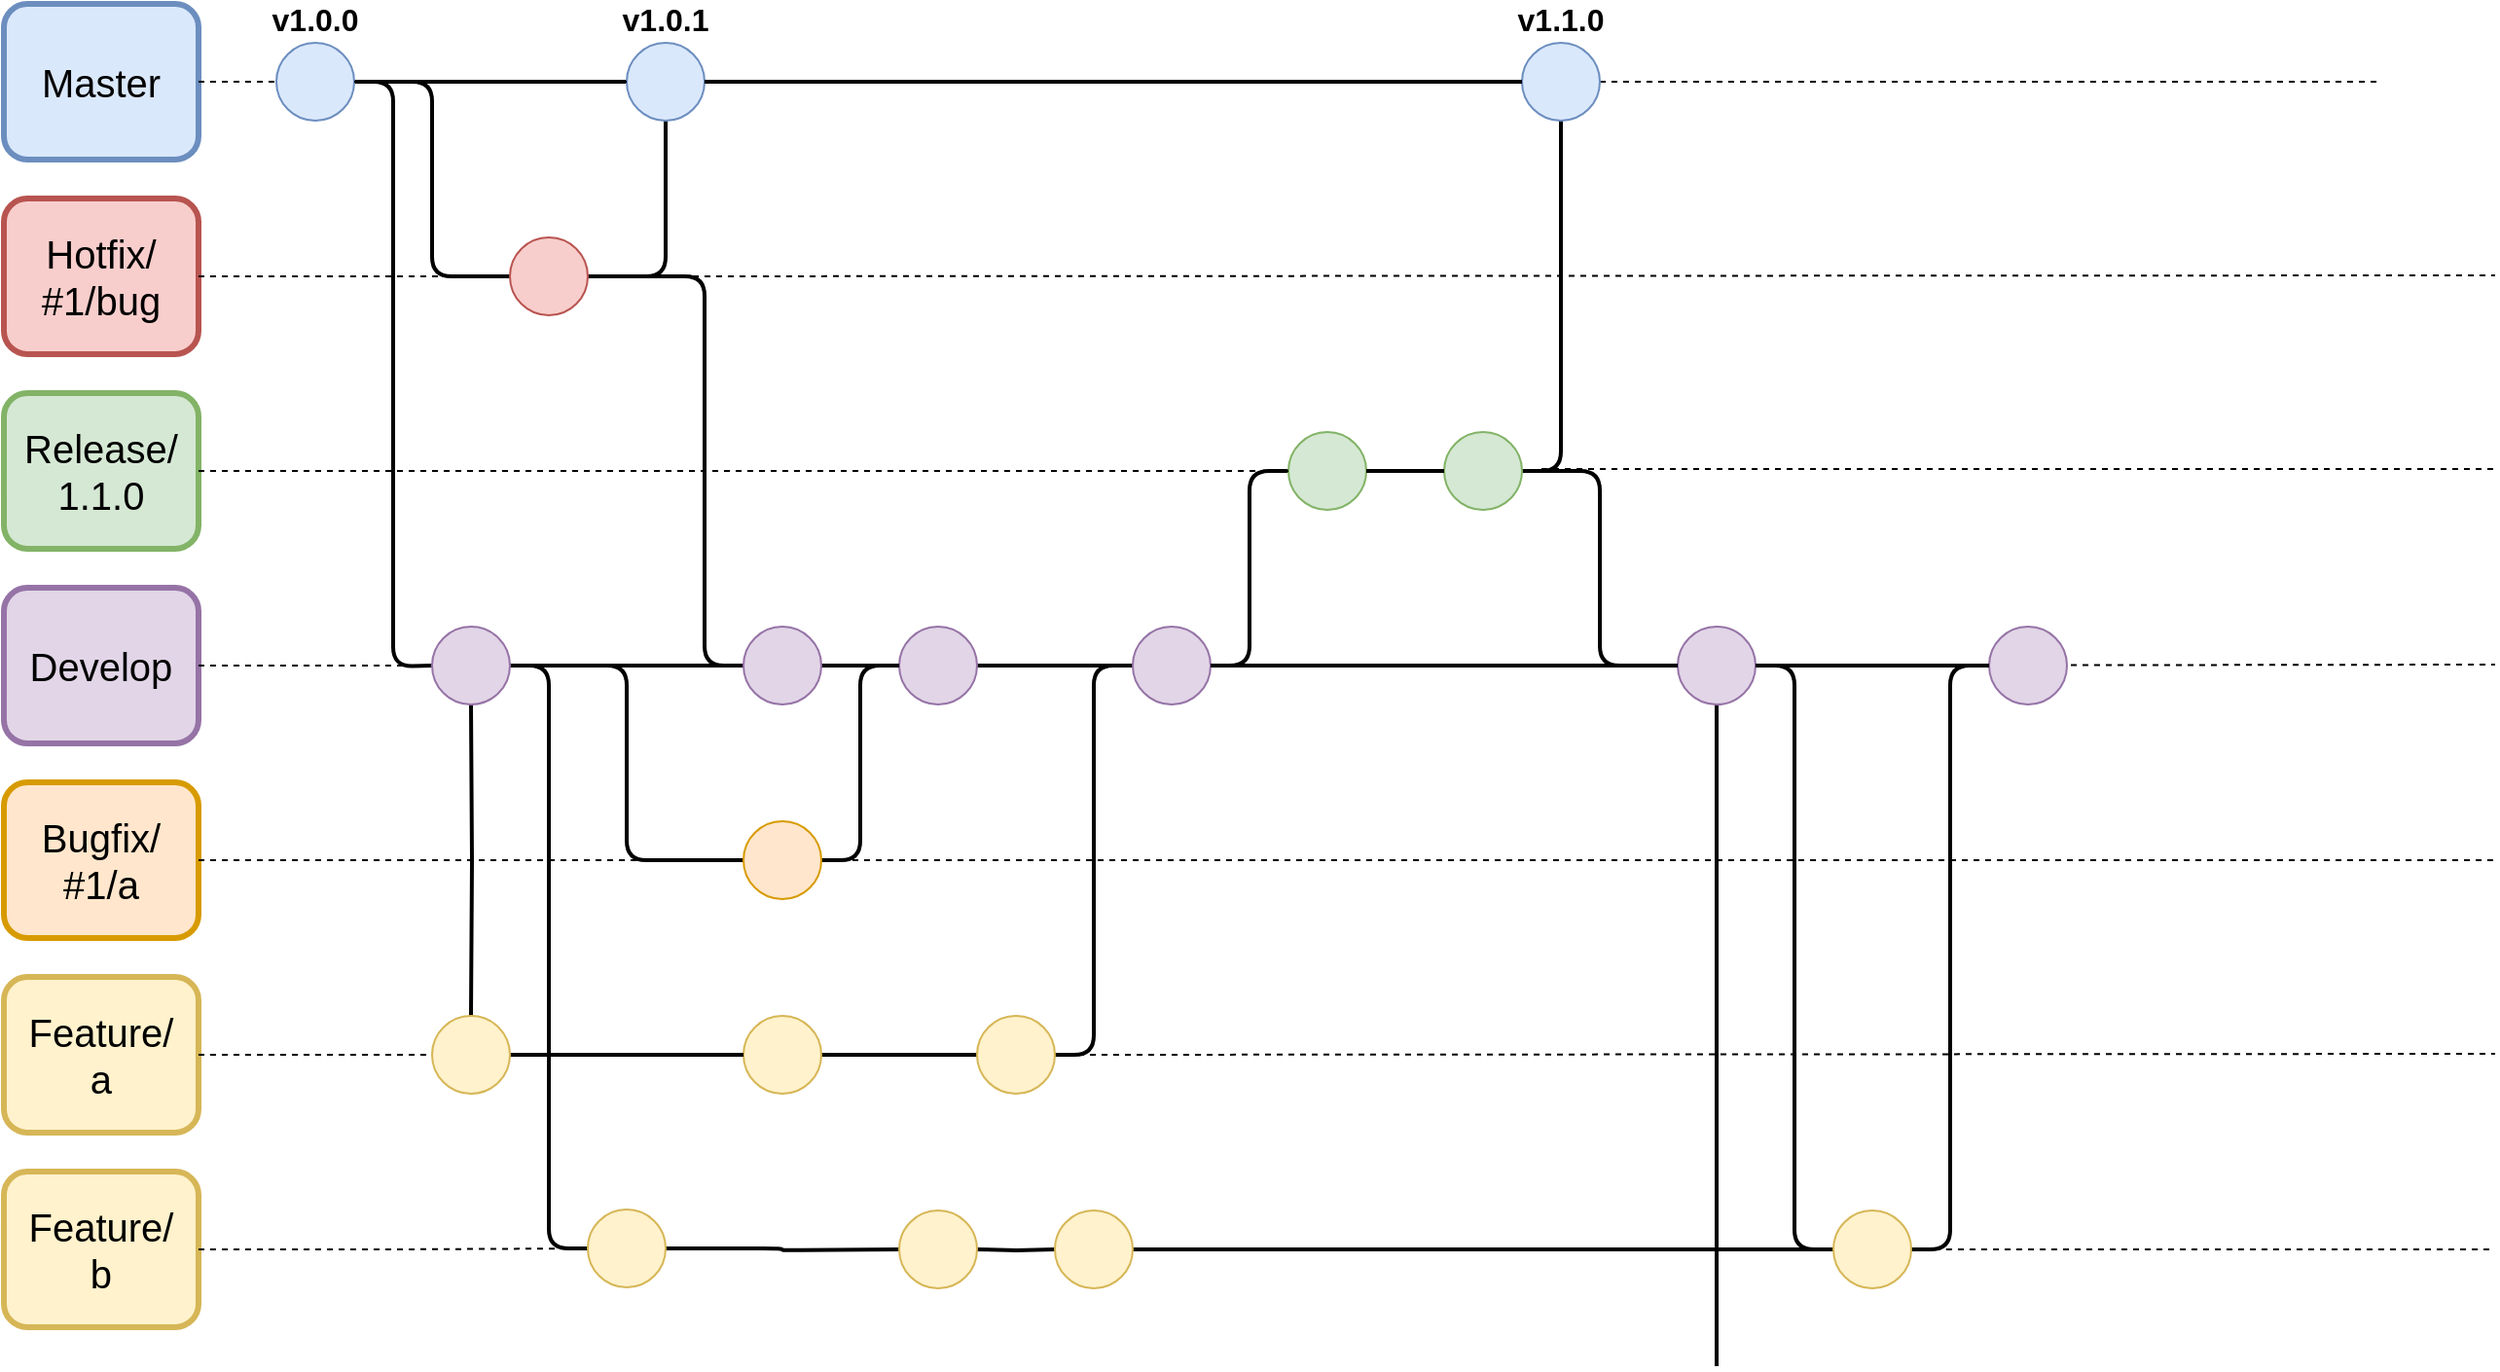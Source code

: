 <mxfile version="12.0.2" type="device" pages="1"><diagram id="HregMgigBcVlJfwvAvkk" name="Page-1"><mxGraphModel dx="1408" dy="904" grid="1" gridSize="10" guides="1" tooltips="1" connect="1" arrows="1" fold="1" page="1" pageScale="1" pageWidth="827" pageHeight="1169" math="0" shadow="0"><root><mxCell id="0"/><mxCell id="1" parent="0"/><mxCell id="lCtk7lqE1nuBxNaPWR6z-43" style="edgeStyle=orthogonalEdgeStyle;rounded=0;orthogonalLoop=1;jettySize=auto;html=1;endArrow=none;endFill=0;fontSize=20;dashed=1;exitX=0.5;exitY=0;exitDx=0;exitDy=0;" parent="1" source="R8-lErIbO53VdaB257T--67" edge="1"><mxGeometry relative="1" as="geometry"><mxPoint x="1300" y="660" as="targetPoint"/><mxPoint x="600" y="660" as="sourcePoint"/><Array as="points"/></mxGeometry></mxCell><mxCell id="lCtk7lqE1nuBxNaPWR6z-42" style="edgeStyle=orthogonalEdgeStyle;rounded=0;orthogonalLoop=1;jettySize=auto;html=1;endArrow=none;endFill=0;fontSize=20;dashed=1;exitX=0.5;exitY=0;exitDx=0;exitDy=0;" parent="1" source="R8-lErIbO53VdaB257T--26" edge="1"><mxGeometry relative="1" as="geometry"><mxPoint x="1300" y="559.5" as="targetPoint"/><mxPoint x="600" y="560" as="sourcePoint"/><Array as="points"/></mxGeometry></mxCell><mxCell id="lCtk7lqE1nuBxNaPWR6z-40" style="edgeStyle=orthogonalEdgeStyle;rounded=0;orthogonalLoop=1;jettySize=auto;html=1;endArrow=none;endFill=0;fontSize=20;dashed=1;" parent="1" edge="1"><mxGeometry relative="1" as="geometry"><mxPoint x="1300" y="259" as="targetPoint"/><mxPoint x="810" y="259" as="sourcePoint"/><Array as="points"><mxPoint x="840" y="259"/></Array></mxGeometry></mxCell><mxCell id="lCtk7lqE1nuBxNaPWR6z-41" style="edgeStyle=orthogonalEdgeStyle;rounded=0;orthogonalLoop=1;jettySize=auto;html=1;exitX=0.5;exitY=0;exitDx=0;exitDy=0;endArrow=none;endFill=0;fontSize=20;dashed=1;" parent="1" source="R8-lErIbO53VdaB257T--11" edge="1"><mxGeometry relative="1" as="geometry"><mxPoint x="1300" y="359.5" as="targetPoint"/><mxPoint x="180" y="359.5" as="sourcePoint"/></mxGeometry></mxCell><mxCell id="lCtk7lqE1nuBxNaPWR6z-38" style="edgeStyle=orthogonalEdgeStyle;rounded=0;orthogonalLoop=1;jettySize=auto;html=1;exitX=1;exitY=0.5;exitDx=0;exitDy=0;endArrow=none;endFill=0;fontSize=20;dashed=1;" parent="1" source="R8-lErIbO53VdaB257T--5" edge="1"><mxGeometry relative="1" as="geometry"><mxPoint x="1240" y="60" as="targetPoint"/><Array as="points"/></mxGeometry></mxCell><mxCell id="lCtk7lqE1nuBxNaPWR6z-1" value="Master" style="shape=ext;rounded=1;html=1;whiteSpace=wrap;strokeWidth=3;fontSize=20;fillColor=#dae8fc;strokeColor=#6c8ebf;" parent="1" vertex="1"><mxGeometry x="20" y="20" width="100" height="80" as="geometry"/></mxCell><mxCell id="lCtk7lqE1nuBxNaPWR6z-2" value="&lt;font style=&quot;font-size: 20px&quot;&gt;Hotfix/&lt;br&gt;#1/bug&lt;/font&gt;" style="shape=ext;rounded=1;html=1;whiteSpace=wrap;strokeWidth=3;fillColor=#f8cecc;strokeColor=#b85450;" parent="1" vertex="1"><mxGeometry x="20" y="120" width="100" height="80" as="geometry"/></mxCell><mxCell id="lCtk7lqE1nuBxNaPWR6z-3" value="&lt;font style=&quot;font-size: 20px&quot;&gt;Release/&lt;br&gt;1.1.0&lt;/font&gt;" style="shape=ext;rounded=1;html=1;whiteSpace=wrap;strokeWidth=3;fillColor=#d5e8d4;strokeColor=#82b366;" parent="1" vertex="1"><mxGeometry x="20" y="220" width="100" height="80" as="geometry"/></mxCell><mxCell id="lCtk7lqE1nuBxNaPWR6z-4" value="&lt;font style=&quot;font-size: 20px&quot;&gt;Develop&lt;/font&gt;" style="shape=ext;rounded=1;html=1;whiteSpace=wrap;strokeWidth=3;fillColor=#e1d5e7;strokeColor=#9673a6;" parent="1" vertex="1"><mxGeometry x="20" y="320" width="100" height="80" as="geometry"/></mxCell><mxCell id="lCtk7lqE1nuBxNaPWR6z-5" value="&lt;font style=&quot;font-size: 20px&quot;&gt;Feature/&lt;br&gt;a&lt;br&gt;&lt;/font&gt;" style="shape=ext;rounded=1;html=1;whiteSpace=wrap;strokeWidth=3;fillColor=#fff2cc;strokeColor=#d6b656;" parent="1" vertex="1"><mxGeometry x="20" y="520" width="100" height="80" as="geometry"/></mxCell><mxCell id="lCtk7lqE1nuBxNaPWR6z-7" value="&lt;span style=&quot;font-size: 20px&quot;&gt;Feature/&lt;br&gt;b&lt;br&gt;&lt;/span&gt;" style="shape=ext;rounded=1;html=1;whiteSpace=wrap;strokeWidth=3;fillColor=#fff2cc;strokeColor=#d6b656;" parent="1" vertex="1"><mxGeometry x="20" y="620" width="100" height="80" as="geometry"/></mxCell><mxCell id="lCtk7lqE1nuBxNaPWR6z-23" style="edgeStyle=orthogonalEdgeStyle;rounded=0;orthogonalLoop=1;jettySize=auto;html=1;exitX=0.5;exitY=1;exitDx=0;exitDy=0;fontSize=20;endArrow=none;endFill=0;strokeWidth=2;entryX=0;entryY=0.5;entryDx=0;entryDy=0;" parent="1" target="R8-lErIbO53VdaB257T--51" edge="1"><mxGeometry relative="1" as="geometry"><mxPoint x="260" y="380" as="sourcePoint"/><mxPoint x="260" y="520" as="targetPoint"/></mxGeometry></mxCell><mxCell id="lCtk7lqE1nuBxNaPWR6z-74" style="edgeStyle=orthogonalEdgeStyle;rounded=1;orthogonalLoop=1;jettySize=auto;html=1;exitX=0;exitY=0.5;exitDx=0;exitDy=0;endArrow=none;endFill=0;strokeWidth=2;fontSize=20;entryX=1;entryY=0.5;entryDx=0;entryDy=0;" parent="1" target="R8-lErIbO53VdaB257T--1" edge="1"><mxGeometry relative="1" as="geometry"><mxPoint x="240" y="360" as="sourcePoint"/><mxPoint x="270" y="210" as="targetPoint"/></mxGeometry></mxCell><mxCell id="lCtk7lqE1nuBxNaPWR6z-62" style="edgeStyle=orthogonalEdgeStyle;rounded=1;orthogonalLoop=1;jettySize=auto;html=1;exitX=0.5;exitY=0;exitDx=0;exitDy=0;endArrow=none;endFill=0;strokeWidth=2;fontSize=20;" parent="1" source="R8-lErIbO53VdaB257T--24" edge="1"><mxGeometry relative="1" as="geometry"><mxPoint x="480" y="360" as="targetPoint"/><mxPoint x="360" y="360" as="sourcePoint"/></mxGeometry></mxCell><mxCell id="lCtk7lqE1nuBxNaPWR6z-65" style="edgeStyle=orthogonalEdgeStyle;rounded=1;orthogonalLoop=1;jettySize=auto;html=1;exitX=0.5;exitY=0;exitDx=0;exitDy=0;endArrow=none;endFill=0;strokeWidth=2;fontSize=20;" parent="1" source="R8-lErIbO53VdaB257T--34" edge="1"><mxGeometry relative="1" as="geometry"><mxPoint x="480" y="660" as="targetPoint"/><mxPoint x="440" y="660" as="sourcePoint"/></mxGeometry></mxCell><mxCell id="lCtk7lqE1nuBxNaPWR6z-66" style="edgeStyle=orthogonalEdgeStyle;rounded=1;orthogonalLoop=1;jettySize=auto;html=1;exitX=1;exitY=0.5;exitDx=0;exitDy=0;entryX=0;entryY=0.5;entryDx=0;entryDy=0;endArrow=none;endFill=0;strokeWidth=2;fontSize=20;" parent="1" edge="1"><mxGeometry relative="1" as="geometry"><mxPoint x="520" y="660" as="sourcePoint"/><mxPoint x="560" y="660" as="targetPoint"/></mxGeometry></mxCell><mxCell id="lCtk7lqE1nuBxNaPWR6z-67" style="edgeStyle=orthogonalEdgeStyle;rounded=1;orthogonalLoop=1;jettySize=auto;html=1;exitX=0.5;exitY=0;exitDx=0;exitDy=0;endArrow=none;endFill=0;strokeWidth=2;fontSize=20;entryX=0.5;entryY=1;entryDx=0;entryDy=0;" parent="1" source="R8-lErIbO53VdaB257T--28" edge="1" target="R8-lErIbO53VdaB257T--26"><mxGeometry relative="1" as="geometry"><mxPoint x="560" y="560" as="targetPoint"/><mxPoint x="520" y="560" as="sourcePoint"/></mxGeometry></mxCell><mxCell id="lCtk7lqE1nuBxNaPWR6z-78" style="edgeStyle=orthogonalEdgeStyle;rounded=1;orthogonalLoop=1;jettySize=auto;html=1;entryX=0.5;entryY=0;entryDx=0;entryDy=0;endArrow=none;endFill=0;strokeWidth=2;fontSize=20;exitX=0.5;exitY=1;exitDx=0;exitDy=0;" parent="1" source="R8-lErIbO53VdaB257T--34" target="R8-lErIbO53VdaB257T--24" edge="1"><mxGeometry relative="1" as="geometry"><Array as="points"><mxPoint x="300" y="660"/><mxPoint x="300" y="360"/></Array><mxPoint x="300" y="660" as="sourcePoint"/><mxPoint x="360" y="360" as="targetPoint"/></mxGeometry></mxCell><mxCell id="lCtk7lqE1nuBxNaPWR6z-63" style="edgeStyle=orthogonalEdgeStyle;rounded=1;orthogonalLoop=1;jettySize=auto;html=1;exitX=1;exitY=0.5;exitDx=0;exitDy=0;endArrow=none;endFill=0;strokeWidth=2;fontSize=20;" parent="1" edge="1"><mxGeometry relative="1" as="geometry"><mxPoint x="640" y="360" as="targetPoint"/><mxPoint x="520" y="360" as="sourcePoint"/></mxGeometry></mxCell><mxCell id="lCtk7lqE1nuBxNaPWR6z-79" style="edgeStyle=orthogonalEdgeStyle;rounded=1;orthogonalLoop=1;jettySize=auto;html=1;exitX=0.5;exitY=0;exitDx=0;exitDy=0;endArrow=none;endFill=0;strokeWidth=2;fontSize=20;entryX=0.5;entryY=1;entryDx=0;entryDy=0;" parent="1" source="R8-lErIbO53VdaB257T--26" target="R8-lErIbO53VdaB257T--19" edge="1"><mxGeometry relative="1" as="geometry"><mxPoint x="600" y="460" as="sourcePoint"/><mxPoint x="610" y="390" as="targetPoint"/><Array as="points"><mxPoint x="580" y="560"/><mxPoint x="580" y="360"/></Array></mxGeometry></mxCell><mxCell id="lCtk7lqE1nuBxNaPWR6z-71" style="edgeStyle=orthogonalEdgeStyle;rounded=1;orthogonalLoop=1;jettySize=auto;html=1;exitX=0;exitY=0.5;exitDx=0;exitDy=0;entryX=0.5;entryY=0;entryDx=0;entryDy=0;endArrow=none;endFill=0;strokeWidth=2;fontSize=20;" parent="1" target="R8-lErIbO53VdaB257T--19" edge="1"><mxGeometry relative="1" as="geometry"><mxPoint x="720" y="260" as="sourcePoint"/><mxPoint x="680" y="360" as="targetPoint"/><Array as="points"><mxPoint x="660" y="260"/><mxPoint x="660" y="360"/></Array></mxGeometry></mxCell><mxCell id="lCtk7lqE1nuBxNaPWR6z-57" style="edgeStyle=orthogonalEdgeStyle;rounded=1;orthogonalLoop=1;jettySize=auto;html=1;exitX=0.5;exitY=0;exitDx=0;exitDy=0;entryX=0.5;entryY=1;entryDx=0;entryDy=0;endArrow=none;endFill=0;fontSize=20;strokeWidth=2;" parent="1" source="R8-lErIbO53VdaB257T--74" target="R8-lErIbO53VdaB257T--5" edge="1"><mxGeometry relative="1" as="geometry"><mxPoint x="820" y="240" as="sourcePoint"/><mxPoint x="820" y="80" as="targetPoint"/><Array as="points"><mxPoint x="820" y="260"/></Array></mxGeometry></mxCell><mxCell id="lCtk7lqE1nuBxNaPWR6z-70" style="edgeStyle=orthogonalEdgeStyle;rounded=1;orthogonalLoop=1;jettySize=auto;html=1;exitX=0.5;exitY=0;exitDx=0;exitDy=0;entryX=0.5;entryY=1;entryDx=0;entryDy=0;endArrow=none;endFill=0;strokeWidth=2;fontSize=20;" parent="1" source="R8-lErIbO53VdaB257T--74" target="R8-lErIbO53VdaB257T--11" edge="1"><mxGeometry relative="1" as="geometry"><mxPoint x="840" y="260" as="sourcePoint"/><mxPoint x="880" y="360" as="targetPoint"/><Array as="points"><mxPoint x="840" y="260"/><mxPoint x="840" y="360"/></Array></mxGeometry></mxCell><mxCell id="lCtk7lqE1nuBxNaPWR6z-39" style="edgeStyle=orthogonalEdgeStyle;rounded=0;orthogonalLoop=1;jettySize=auto;html=1;endArrow=none;endFill=0;fontSize=20;dashed=1;exitX=1;exitY=0.5;exitDx=0;exitDy=0;" parent="1" source="R8-lErIbO53VdaB257T--7" edge="1"><mxGeometry relative="1" as="geometry"><mxPoint x="1300" y="159.5" as="targetPoint"/><mxPoint x="600" y="160" as="sourcePoint"/><Array as="points"/></mxGeometry></mxCell><mxCell id="lCtk7lqE1nuBxNaPWR6z-75" style="edgeStyle=orthogonalEdgeStyle;rounded=1;orthogonalLoop=1;jettySize=auto;html=1;entryX=0.5;entryY=1;entryDx=0;entryDy=0;endArrow=none;endFill=0;strokeWidth=2;fontSize=20;exitX=1;exitY=0.5;exitDx=0;exitDy=0;" parent="1" source="R8-lErIbO53VdaB257T--7" target="R8-lErIbO53VdaB257T--3" edge="1"><mxGeometry relative="1" as="geometry"><Array as="points"><mxPoint x="360" y="160"/></Array><mxPoint x="340" y="230" as="sourcePoint"/><mxPoint x="480" y="60" as="targetPoint"/></mxGeometry></mxCell><mxCell id="lCtk7lqE1nuBxNaPWR6z-76" style="edgeStyle=orthogonalEdgeStyle;rounded=1;orthogonalLoop=1;jettySize=auto;html=1;endArrow=none;endFill=0;strokeWidth=2;fontSize=20;exitX=1;exitY=0.5;exitDx=0;exitDy=0;" parent="1" source="R8-lErIbO53VdaB257T--7" edge="1"><mxGeometry relative="1" as="geometry"><Array as="points"><mxPoint x="380" y="160"/><mxPoint x="380" y="360"/></Array><mxPoint x="360" y="220" as="sourcePoint"/><mxPoint x="400" y="360" as="targetPoint"/></mxGeometry></mxCell><mxCell id="lCtk7lqE1nuBxNaPWR6z-59" style="edgeStyle=orthogonalEdgeStyle;rounded=0;orthogonalLoop=1;jettySize=auto;html=1;exitX=1;exitY=0.5;exitDx=0;exitDy=0;entryX=0;entryY=0.5;entryDx=0;entryDy=0;endArrow=none;endFill=0;fontSize=20;strokeWidth=2;" parent="1" edge="1"><mxGeometry relative="1" as="geometry"><mxPoint x="200" y="60" as="sourcePoint"/><mxPoint x="480" y="60" as="targetPoint"/></mxGeometry></mxCell><mxCell id="lCtk7lqE1nuBxNaPWR6z-72" style="edgeStyle=orthogonalEdgeStyle;rounded=1;orthogonalLoop=1;jettySize=auto;html=1;exitX=1;exitY=0.5;exitDx=0;exitDy=0;entryX=0;entryY=0.5;entryDx=0;entryDy=0;endArrow=none;endFill=0;strokeWidth=2;fontSize=20;" parent="1" target="R8-lErIbO53VdaB257T--7" edge="1"><mxGeometry relative="1" as="geometry"><mxPoint x="200" y="60" as="sourcePoint"/><mxPoint x="240" y="161" as="targetPoint"/><Array as="points"><mxPoint x="240" y="60"/><mxPoint x="240" y="160"/></Array></mxGeometry></mxCell><mxCell id="lCtk7lqE1nuBxNaPWR6z-54" style="edgeStyle=orthogonalEdgeStyle;rounded=0;orthogonalLoop=1;jettySize=auto;html=1;exitX=0.5;exitY=1;exitDx=0;exitDy=0;dashed=1;endArrow=none;endFill=0;fontSize=20;" parent="1" edge="1"><mxGeometry relative="1" as="geometry"><mxPoint x="500" y="680" as="sourcePoint"/><mxPoint x="500" y="679.5" as="targetPoint"/></mxGeometry></mxCell><mxCell id="R8-lErIbO53VdaB257T--1" value="" style="ellipse;whiteSpace=wrap;html=1;aspect=fixed;rounded=1;fillColor=#dae8fc;strokeColor=#6c8ebf;" vertex="1" parent="1"><mxGeometry x="160" y="40" width="40" height="40" as="geometry"/></mxCell><mxCell id="R8-lErIbO53VdaB257T--2" style="edgeStyle=orthogonalEdgeStyle;rounded=0;orthogonalLoop=1;jettySize=auto;html=1;exitX=1;exitY=0.5;exitDx=0;exitDy=0;endArrow=none;endFill=0;fontSize=20;dashed=1;" edge="1" parent="1" source="lCtk7lqE1nuBxNaPWR6z-1" target="R8-lErIbO53VdaB257T--1"><mxGeometry relative="1" as="geometry"><mxPoint x="1240" y="60" as="targetPoint"/><Array as="points"/><mxPoint x="120" y="60" as="sourcePoint"/></mxGeometry></mxCell><mxCell id="R8-lErIbO53VdaB257T--3" value="" style="ellipse;whiteSpace=wrap;html=1;aspect=fixed;rounded=1;fillColor=#dae8fc;strokeColor=#6c8ebf;" vertex="1" parent="1"><mxGeometry x="340" y="40" width="40" height="40" as="geometry"/></mxCell><mxCell id="R8-lErIbO53VdaB257T--4" style="edgeStyle=orthogonalEdgeStyle;rounded=0;orthogonalLoop=1;jettySize=auto;html=1;exitX=1;exitY=0.5;exitDx=0;exitDy=0;endArrow=none;endFill=0;fontSize=20;dashed=1;" edge="1" parent="1" source="R8-lErIbO53VdaB257T--1" target="R8-lErIbO53VdaB257T--3"><mxGeometry relative="1" as="geometry"><mxPoint x="1240" y="60" as="targetPoint"/><Array as="points"/><mxPoint x="200" y="60" as="sourcePoint"/></mxGeometry></mxCell><mxCell id="R8-lErIbO53VdaB257T--5" value="" style="ellipse;whiteSpace=wrap;html=1;aspect=fixed;rounded=1;fillColor=#dae8fc;strokeColor=#6c8ebf;" vertex="1" parent="1"><mxGeometry x="800" y="40" width="40" height="40" as="geometry"/></mxCell><mxCell id="R8-lErIbO53VdaB257T--6" style="edgeStyle=orthogonalEdgeStyle;rounded=0;orthogonalLoop=1;jettySize=auto;html=1;exitX=1;exitY=0.5;exitDx=0;exitDy=0;endArrow=none;endFill=0;fontSize=20;entryX=0;entryY=0.5;entryDx=0;entryDy=0;strokeWidth=2;" edge="1" parent="1" source="R8-lErIbO53VdaB257T--3" target="R8-lErIbO53VdaB257T--5"><mxGeometry relative="1" as="geometry"><mxPoint x="640" y="60" as="targetPoint"/><Array as="points"/><mxPoint x="520" y="60" as="sourcePoint"/></mxGeometry></mxCell><mxCell id="R8-lErIbO53VdaB257T--8" style="edgeStyle=orthogonalEdgeStyle;rounded=0;orthogonalLoop=1;jettySize=auto;html=1;endArrow=none;endFill=0;fontSize=20;dashed=1;exitX=1;exitY=0.5;exitDx=0;exitDy=0;" edge="1" parent="1" source="R8-lErIbO53VdaB257T--7"><mxGeometry relative="1" as="geometry"><mxPoint x="320" y="160" as="targetPoint"/><mxPoint x="120" y="160" as="sourcePoint"/><Array as="points"/></mxGeometry></mxCell><mxCell id="R8-lErIbO53VdaB257T--62" style="edgeStyle=orthogonalEdgeStyle;rounded=1;orthogonalLoop=1;jettySize=auto;html=1;exitX=1;exitY=0.5;exitDx=0;exitDy=0;endArrow=none;endFill=0;strokeWidth=2;fontSize=16;" edge="1" parent="1" source="R8-lErIbO53VdaB257T--11"><mxGeometry relative="1" as="geometry"><mxPoint x="900" y="720" as="targetPoint"/><Array as="points"><mxPoint x="900" y="720"/></Array></mxGeometry></mxCell><mxCell id="R8-lErIbO53VdaB257T--76" style="edgeStyle=orthogonalEdgeStyle;rounded=1;orthogonalLoop=1;jettySize=auto;html=1;exitX=0.5;exitY=0;exitDx=0;exitDy=0;entryX=0.5;entryY=1;entryDx=0;entryDy=0;endArrow=none;endFill=0;strokeWidth=2;fontSize=16;" edge="1" parent="1" source="R8-lErIbO53VdaB257T--11" target="R8-lErIbO53VdaB257T--67"><mxGeometry relative="1" as="geometry"/></mxCell><mxCell id="R8-lErIbO53VdaB257T--11" value="" style="ellipse;whiteSpace=wrap;html=1;aspect=fixed;rounded=1;fillColor=#e1d5e7;strokeColor=#9673a6;direction=south;" vertex="1" parent="1"><mxGeometry x="880" y="340" width="40" height="40" as="geometry"/></mxCell><mxCell id="R8-lErIbO53VdaB257T--17" value="" style="ellipse;whiteSpace=wrap;html=1;aspect=fixed;rounded=1;fillColor=#d5e8d4;strokeColor=#82b366;direction=south;" vertex="1" parent="1"><mxGeometry x="680" y="240" width="40" height="40" as="geometry"/></mxCell><mxCell id="R8-lErIbO53VdaB257T--18" style="edgeStyle=orthogonalEdgeStyle;rounded=0;orthogonalLoop=1;jettySize=auto;html=1;exitX=1;exitY=0.5;exitDx=0;exitDy=0;endArrow=none;endFill=0;fontSize=20;dashed=1;" edge="1" parent="1" source="lCtk7lqE1nuBxNaPWR6z-3" target="R8-lErIbO53VdaB257T--17"><mxGeometry relative="1" as="geometry"><mxPoint x="800" y="260" as="targetPoint"/><mxPoint x="120" y="260" as="sourcePoint"/></mxGeometry></mxCell><mxCell id="R8-lErIbO53VdaB257T--19" value="" style="ellipse;whiteSpace=wrap;html=1;aspect=fixed;rounded=1;fillColor=#e1d5e7;strokeColor=#9673a6;direction=south;" vertex="1" parent="1"><mxGeometry x="600" y="340" width="40" height="40" as="geometry"/></mxCell><mxCell id="R8-lErIbO53VdaB257T--21" value="" style="ellipse;whiteSpace=wrap;html=1;aspect=fixed;rounded=1;fillColor=#e1d5e7;strokeColor=#9673a6;direction=south;" vertex="1" parent="1"><mxGeometry x="480" y="340" width="40" height="40" as="geometry"/></mxCell><mxCell id="R8-lErIbO53VdaB257T--57" style="edgeStyle=orthogonalEdgeStyle;rounded=1;orthogonalLoop=1;jettySize=auto;html=1;exitX=0.5;exitY=0;exitDx=0;exitDy=0;entryX=0.5;entryY=1;entryDx=0;entryDy=0;endArrow=none;endFill=0;strokeWidth=2;fontSize=16;" edge="1" parent="1" source="R8-lErIbO53VdaB257T--24" target="R8-lErIbO53VdaB257T--49"><mxGeometry relative="1" as="geometry"/></mxCell><mxCell id="R8-lErIbO53VdaB257T--24" value="" style="ellipse;whiteSpace=wrap;html=1;aspect=fixed;rounded=1;fillColor=#e1d5e7;strokeColor=#9673a6;direction=south;" vertex="1" parent="1"><mxGeometry x="240" y="340" width="40" height="40" as="geometry"/></mxCell><mxCell id="R8-lErIbO53VdaB257T--25" style="edgeStyle=orthogonalEdgeStyle;rounded=0;orthogonalLoop=1;jettySize=auto;html=1;exitX=1;exitY=0.5;exitDx=0;exitDy=0;endArrow=none;endFill=0;fontSize=20;dashed=1;" edge="1" parent="1" source="lCtk7lqE1nuBxNaPWR6z-4" target="R8-lErIbO53VdaB257T--24"><mxGeometry relative="1" as="geometry"><mxPoint x="480" y="360" as="targetPoint"/><mxPoint x="120" y="360" as="sourcePoint"/></mxGeometry></mxCell><mxCell id="R8-lErIbO53VdaB257T--26" value="" style="ellipse;whiteSpace=wrap;html=1;aspect=fixed;rounded=1;fillColor=#fff2cc;strokeColor=#d6b656;direction=south;" vertex="1" parent="1"><mxGeometry x="520" y="540" width="40" height="40" as="geometry"/></mxCell><mxCell id="R8-lErIbO53VdaB257T--29" value="" style="ellipse;whiteSpace=wrap;html=1;aspect=fixed;rounded=1;fillColor=#fff2cc;strokeColor=#d6b656;direction=south;" vertex="1" parent="1"><mxGeometry x="480" y="640" width="40" height="40" as="geometry"/></mxCell><mxCell id="R8-lErIbO53VdaB257T--32" style="edgeStyle=orthogonalEdgeStyle;rounded=0;orthogonalLoop=1;jettySize=auto;html=1;endArrow=none;endFill=0;fontSize=20;dashed=1;exitX=1;exitY=0.5;exitDx=0;exitDy=0;entryX=0.5;entryY=1;entryDx=0;entryDy=0;" edge="1" parent="1" source="lCtk7lqE1nuBxNaPWR6z-7" target="R8-lErIbO53VdaB257T--34"><mxGeometry relative="1" as="geometry"><mxPoint x="480" y="660" as="targetPoint"/><mxPoint x="120" y="660" as="sourcePoint"/></mxGeometry></mxCell><mxCell id="R8-lErIbO53VdaB257T--69" style="edgeStyle=orthogonalEdgeStyle;rounded=1;orthogonalLoop=1;jettySize=auto;html=1;exitX=0.5;exitY=0;exitDx=0;exitDy=0;endArrow=none;endFill=0;strokeWidth=2;fontSize=16;entryX=0.5;entryY=1;entryDx=0;entryDy=0;" edge="1" parent="1" source="R8-lErIbO53VdaB257T--33" target="R8-lErIbO53VdaB257T--67"><mxGeometry relative="1" as="geometry"><mxPoint x="770" y="660" as="targetPoint"/></mxGeometry></mxCell><mxCell id="R8-lErIbO53VdaB257T--33" value="" style="ellipse;whiteSpace=wrap;html=1;aspect=fixed;rounded=1;fillColor=#fff2cc;strokeColor=#d6b656;direction=south;" vertex="1" parent="1"><mxGeometry x="560" y="640" width="40" height="40" as="geometry"/></mxCell><mxCell id="R8-lErIbO53VdaB257T--28" value="" style="ellipse;whiteSpace=wrap;html=1;aspect=fixed;rounded=1;fillColor=#fff2cc;strokeColor=#d6b656;direction=south;" vertex="1" parent="1"><mxGeometry x="400" y="540" width="40" height="40" as="geometry"/></mxCell><mxCell id="R8-lErIbO53VdaB257T--42" value="v1.0.0" style="text;html=1;strokeColor=none;fillColor=none;align=center;verticalAlign=middle;whiteSpace=wrap;rounded=0;strokeWidth=1;fontSize=16;fontStyle=1" vertex="1" parent="1"><mxGeometry x="160" y="18" width="40" height="20" as="geometry"/></mxCell><mxCell id="R8-lErIbO53VdaB257T--43" value="v1.0.1" style="text;html=1;strokeColor=none;fillColor=none;align=center;verticalAlign=middle;whiteSpace=wrap;rounded=0;strokeWidth=1;fontSize=16;fontStyle=1" vertex="1" parent="1"><mxGeometry x="340" y="18" width="40" height="20" as="geometry"/></mxCell><mxCell id="R8-lErIbO53VdaB257T--44" value="v1.1.0" style="text;html=1;strokeColor=none;fillColor=none;align=center;verticalAlign=middle;whiteSpace=wrap;rounded=0;strokeWidth=1;fontSize=16;fontStyle=1" vertex="1" parent="1"><mxGeometry x="800" y="18" width="40" height="20" as="geometry"/></mxCell><mxCell id="R8-lErIbO53VdaB257T--47" value="&lt;font style=&quot;font-size: 20px&quot;&gt;Bugfix/&lt;br&gt;#1/a&lt;br&gt;&lt;/font&gt;" style="shape=ext;rounded=1;html=1;whiteSpace=wrap;strokeWidth=3;fillColor=#ffe6cc;strokeColor=#d79b00;" vertex="1" parent="1"><mxGeometry x="20" y="420" width="100" height="80" as="geometry"/></mxCell><mxCell id="R8-lErIbO53VdaB257T--48" style="edgeStyle=orthogonalEdgeStyle;rounded=0;orthogonalLoop=1;jettySize=auto;html=1;exitX=1;exitY=0.5;exitDx=0;exitDy=0;endArrow=none;endFill=0;fontSize=20;dashed=1;" edge="1" parent="1" source="R8-lErIbO53VdaB257T--47"><mxGeometry relative="1" as="geometry"><mxPoint x="1300" y="460" as="targetPoint"/><mxPoint x="120" y="460" as="sourcePoint"/></mxGeometry></mxCell><mxCell id="R8-lErIbO53VdaB257T--58" style="edgeStyle=orthogonalEdgeStyle;rounded=1;orthogonalLoop=1;jettySize=auto;html=1;exitX=0.5;exitY=0;exitDx=0;exitDy=0;entryX=0.5;entryY=1;entryDx=0;entryDy=0;endArrow=none;endFill=0;strokeWidth=2;fontSize=16;" edge="1" parent="1" source="R8-lErIbO53VdaB257T--49" target="R8-lErIbO53VdaB257T--21"><mxGeometry relative="1" as="geometry"/></mxCell><mxCell id="R8-lErIbO53VdaB257T--49" value="" style="ellipse;whiteSpace=wrap;html=1;aspect=fixed;rounded=1;fillColor=#ffe6cc;strokeColor=#d79b00;direction=south;" vertex="1" parent="1"><mxGeometry x="400" y="440" width="40" height="40" as="geometry"/></mxCell><mxCell id="R8-lErIbO53VdaB257T--56" style="edgeStyle=orthogonalEdgeStyle;rounded=1;orthogonalLoop=1;jettySize=auto;html=1;exitX=0.5;exitY=0;exitDx=0;exitDy=0;entryX=0.5;entryY=1;entryDx=0;entryDy=0;endArrow=none;endFill=0;strokeWidth=2;fontSize=16;" edge="1" parent="1" source="R8-lErIbO53VdaB257T--51" target="R8-lErIbO53VdaB257T--28"><mxGeometry relative="1" as="geometry"/></mxCell><mxCell id="R8-lErIbO53VdaB257T--51" value="" style="ellipse;whiteSpace=wrap;html=1;aspect=fixed;rounded=1;fillColor=#fff2cc;strokeColor=#d6b656;direction=south;" vertex="1" parent="1"><mxGeometry x="240" y="540" width="40" height="40" as="geometry"/></mxCell><mxCell id="R8-lErIbO53VdaB257T--52" style="edgeStyle=orthogonalEdgeStyle;rounded=0;orthogonalLoop=1;jettySize=auto;html=1;exitX=1;exitY=0.5;exitDx=0;exitDy=0;endArrow=none;endFill=0;fontSize=20;dashed=1;" edge="1" parent="1" source="lCtk7lqE1nuBxNaPWR6z-5" target="R8-lErIbO53VdaB257T--51"><mxGeometry relative="1" as="geometry"><mxPoint x="400" y="560" as="targetPoint"/><mxPoint x="120" y="560" as="sourcePoint"/></mxGeometry></mxCell><mxCell id="R8-lErIbO53VdaB257T--34" value="" style="ellipse;whiteSpace=wrap;html=1;aspect=fixed;rounded=1;fillColor=#fff2cc;strokeColor=#d6b656;direction=south;" vertex="1" parent="1"><mxGeometry x="320" y="639.5" width="40" height="40" as="geometry"/></mxCell><mxCell id="R8-lErIbO53VdaB257T--59" value="" style="ellipse;whiteSpace=wrap;html=1;aspect=fixed;rounded=1;fillColor=#e1d5e7;strokeColor=#9673a6;direction=south;" vertex="1" parent="1"><mxGeometry x="400" y="340" width="40" height="40" as="geometry"/></mxCell><mxCell id="R8-lErIbO53VdaB257T--7" value="" style="ellipse;whiteSpace=wrap;html=1;aspect=fixed;rounded=1;fillColor=#f8cecc;strokeColor=#b85450;" vertex="1" parent="1"><mxGeometry x="280" y="140" width="40" height="40" as="geometry"/></mxCell><mxCell id="R8-lErIbO53VdaB257T--63" style="edgeStyle=orthogonalEdgeStyle;rounded=0;orthogonalLoop=1;jettySize=auto;html=1;endArrow=none;endFill=0;fontSize=20;dashed=1;exitX=1;exitY=0.5;exitDx=0;exitDy=0;" edge="1" parent="1" source="lCtk7lqE1nuBxNaPWR6z-2" target="R8-lErIbO53VdaB257T--7"><mxGeometry relative="1" as="geometry"><mxPoint x="320" y="160" as="targetPoint"/><mxPoint x="120" y="160" as="sourcePoint"/><Array as="points"/></mxGeometry></mxCell><mxCell id="R8-lErIbO53VdaB257T--65" style="edgeStyle=orthogonalEdgeStyle;rounded=1;orthogonalLoop=1;jettySize=auto;html=1;exitX=0.5;exitY=0;exitDx=0;exitDy=0;endArrow=none;endFill=0;strokeWidth=2;fontSize=20;" edge="1" parent="1" source="R8-lErIbO53VdaB257T--19"><mxGeometry relative="1" as="geometry"><mxPoint x="680" y="360" as="sourcePoint"/><mxPoint x="880" y="360" as="targetPoint"/></mxGeometry></mxCell><mxCell id="R8-lErIbO53VdaB257T--68" style="edgeStyle=orthogonalEdgeStyle;rounded=1;orthogonalLoop=1;jettySize=auto;html=1;endArrow=none;endFill=0;strokeWidth=2;fontSize=16;" edge="1" parent="1"><mxGeometry relative="1" as="geometry"><mxPoint x="720" y="660" as="sourcePoint"/><mxPoint x="720" y="660" as="targetPoint"/><Array as="points"><mxPoint x="740" y="660"/></Array></mxGeometry></mxCell><mxCell id="R8-lErIbO53VdaB257T--79" style="edgeStyle=orthogonalEdgeStyle;rounded=1;orthogonalLoop=1;jettySize=auto;html=1;exitX=0.5;exitY=0;exitDx=0;exitDy=0;entryX=0.5;entryY=1;entryDx=0;entryDy=0;endArrow=none;endFill=0;strokeWidth=2;fontSize=16;" edge="1" parent="1" source="R8-lErIbO53VdaB257T--67" target="R8-lErIbO53VdaB257T--77"><mxGeometry relative="1" as="geometry"><Array as="points"><mxPoint x="1020" y="660"/><mxPoint x="1020" y="360"/></Array></mxGeometry></mxCell><mxCell id="R8-lErIbO53VdaB257T--67" value="" style="ellipse;whiteSpace=wrap;html=1;aspect=fixed;rounded=1;fillColor=#fff2cc;strokeColor=#d6b656;direction=south;" vertex="1" parent="1"><mxGeometry x="960" y="640" width="40" height="40" as="geometry"/></mxCell><mxCell id="R8-lErIbO53VdaB257T--74" value="" style="ellipse;whiteSpace=wrap;html=1;aspect=fixed;rounded=1;fillColor=#d5e8d4;strokeColor=#82b366;direction=south;" vertex="1" parent="1"><mxGeometry x="760" y="240" width="40" height="40" as="geometry"/></mxCell><mxCell id="R8-lErIbO53VdaB257T--75" style="edgeStyle=orthogonalEdgeStyle;rounded=1;orthogonalLoop=1;jettySize=auto;html=1;exitX=0.5;exitY=0;exitDx=0;exitDy=0;entryX=0.5;entryY=1;entryDx=0;entryDy=0;endArrow=none;endFill=0;strokeWidth=2;fontSize=20;" edge="1" parent="1" source="R8-lErIbO53VdaB257T--17" target="R8-lErIbO53VdaB257T--74"><mxGeometry relative="1" as="geometry"><mxPoint x="720" y="260" as="sourcePoint"/><mxPoint x="880" y="360" as="targetPoint"/><Array as="points"/></mxGeometry></mxCell><mxCell id="R8-lErIbO53VdaB257T--77" value="" style="ellipse;whiteSpace=wrap;html=1;aspect=fixed;rounded=1;fillColor=#e1d5e7;strokeColor=#9673a6;direction=south;" vertex="1" parent="1"><mxGeometry x="1040" y="340" width="40" height="40" as="geometry"/></mxCell><mxCell id="R8-lErIbO53VdaB257T--78" style="edgeStyle=orthogonalEdgeStyle;rounded=1;orthogonalLoop=1;jettySize=auto;html=1;exitX=0.5;exitY=0;exitDx=0;exitDy=0;endArrow=none;endFill=0;strokeWidth=2;fontSize=16;" edge="1" parent="1" source="R8-lErIbO53VdaB257T--11" target="R8-lErIbO53VdaB257T--77"><mxGeometry relative="1" as="geometry"><mxPoint x="1240" y="720" as="targetPoint"/><mxPoint x="920" y="360" as="sourcePoint"/><Array as="points"/></mxGeometry></mxCell></root></mxGraphModel></diagram></mxfile>
